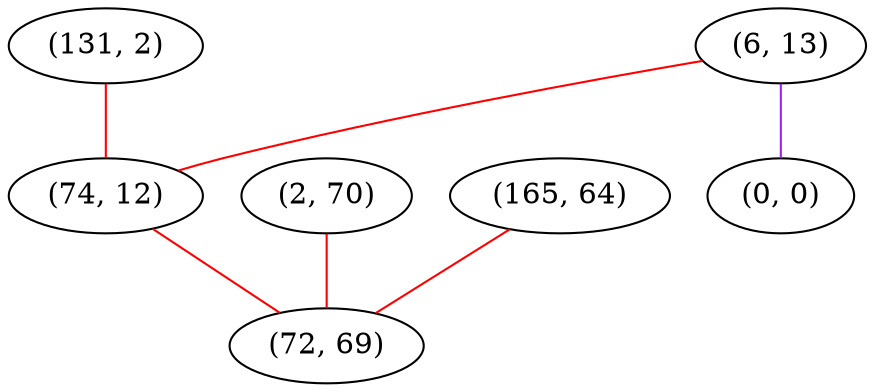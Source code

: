 graph "" {
"(131, 2)";
"(2, 70)";
"(6, 13)";
"(74, 12)";
"(0, 0)";
"(165, 64)";
"(72, 69)";
"(131, 2)" -- "(74, 12)"  [color=red, key=0, weight=1];
"(2, 70)" -- "(72, 69)"  [color=red, key=0, weight=1];
"(6, 13)" -- "(0, 0)"  [color=purple, key=0, weight=4];
"(6, 13)" -- "(74, 12)"  [color=red, key=0, weight=1];
"(74, 12)" -- "(72, 69)"  [color=red, key=0, weight=1];
"(165, 64)" -- "(72, 69)"  [color=red, key=0, weight=1];
}
